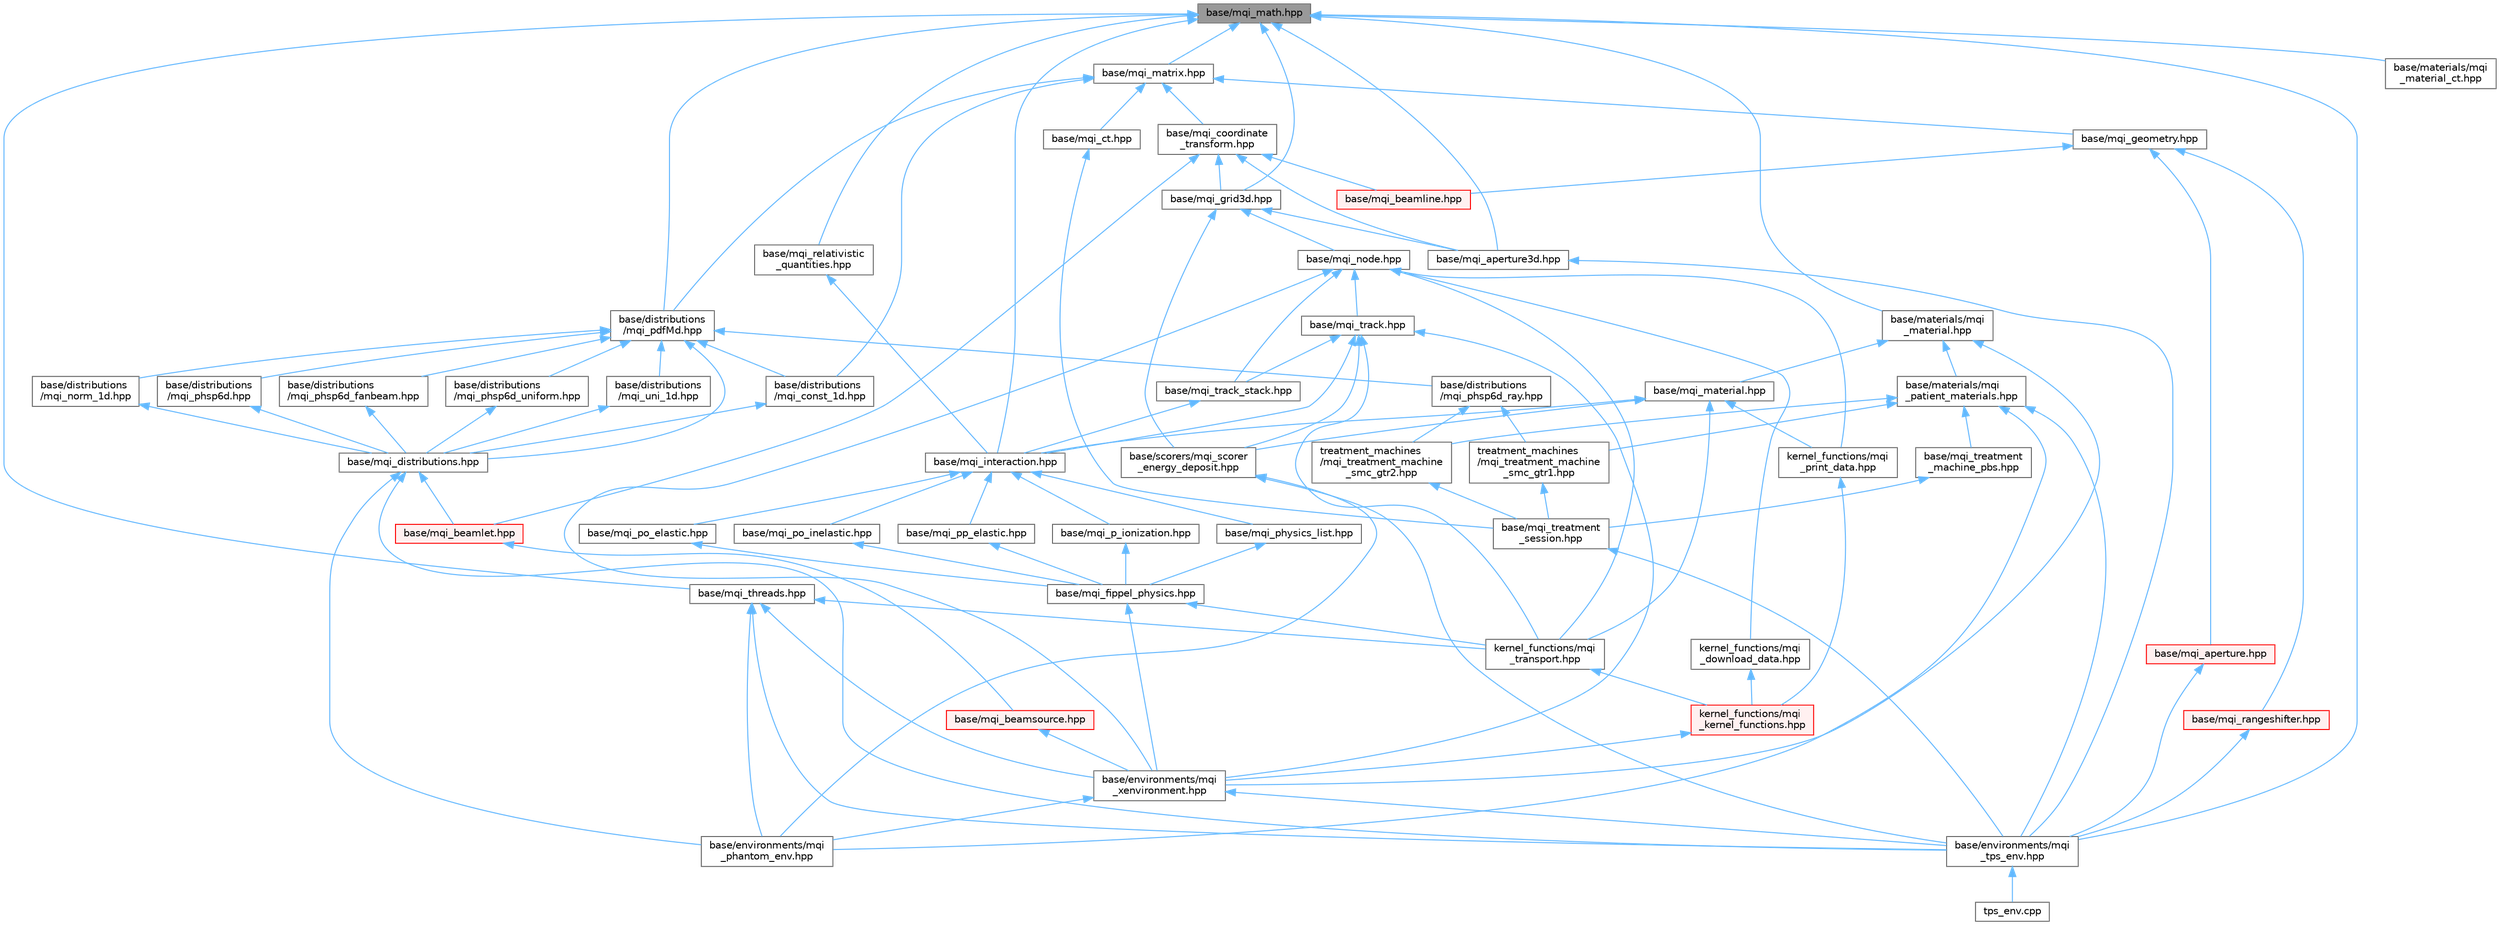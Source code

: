 digraph "base/mqi_math.hpp"
{
 // LATEX_PDF_SIZE
  bgcolor="transparent";
  edge [fontname=Helvetica,fontsize=10,labelfontname=Helvetica,labelfontsize=10];
  node [fontname=Helvetica,fontsize=10,shape=box,height=0.2,width=0.4];
  Node1 [id="Node000001",label="base/mqi_math.hpp",height=0.2,width=0.4,color="gray40", fillcolor="grey60", style="filled", fontcolor="black",tooltip="Defines mathematical constants and functions for both CPU and CUDA execution."];
  Node1 -> Node2 [id="edge1_Node000001_Node000002",dir="back",color="steelblue1",style="solid",tooltip=" "];
  Node2 [id="Node000002",label="base/distributions\l/mqi_pdfMd.hpp",height=0.2,width=0.4,color="grey40", fillcolor="white", style="filled",URL="$mqi__pdf_md_8hpp.html",tooltip="Defines the base class for M-dimensional probability distribution functions."];
  Node2 -> Node3 [id="edge2_Node000002_Node000003",dir="back",color="steelblue1",style="solid",tooltip=" "];
  Node3 [id="Node000003",label="base/distributions\l/mqi_const_1d.hpp",height=0.2,width=0.4,color="grey40", fillcolor="white", style="filled",URL="$mqi__const__1d_8hpp.html",tooltip="Defines a 1-dimensional constant probability distribution function."];
  Node3 -> Node4 [id="edge3_Node000003_Node000004",dir="back",color="steelblue1",style="solid",tooltip=" "];
  Node4 [id="Node000004",label="base/mqi_distributions.hpp",height=0.2,width=0.4,color="grey40", fillcolor="white", style="filled",URL="$mqi__distributions_8hpp.html",tooltip="A meta-header that includes all particle distribution function headers."];
  Node4 -> Node5 [id="edge4_Node000004_Node000005",dir="back",color="steelblue1",style="solid",tooltip=" "];
  Node5 [id="Node000005",label="base/environments/mqi\l_phantom_env.hpp",height=0.2,width=0.4,color="grey40", fillcolor="white", style="filled",URL="$mqi__phantom__env_8hpp.html",tooltip=" "];
  Node4 -> Node6 [id="edge5_Node000004_Node000006",dir="back",color="steelblue1",style="solid",tooltip=" "];
  Node6 [id="Node000006",label="base/environments/mqi\l_tps_env.hpp",height=0.2,width=0.4,color="grey40", fillcolor="white", style="filled",URL="$mqi__tps__env_8hpp.html",tooltip=" "];
  Node6 -> Node7 [id="edge6_Node000006_Node000007",dir="back",color="steelblue1",style="solid",tooltip=" "];
  Node7 [id="Node000007",label="tps_env.cpp",height=0.2,width=0.4,color="grey40", fillcolor="white", style="filled",URL="$tps__env_8cpp.html",tooltip="Main entry point for running a Monte Carlo simulation using the Treatment Planning System (TPS) envir..."];
  Node4 -> Node8 [id="edge7_Node000004_Node000008",dir="back",color="steelblue1",style="solid",tooltip=" "];
  Node8 [id="Node000008",label="base/mqi_beamlet.hpp",height=0.2,width=0.4,color="red", fillcolor="#FFF0F0", style="filled",URL="$mqi__beamlet_8hpp.html",tooltip="Defines a beamlet, a fundamental component of a beam model."];
  Node8 -> Node9 [id="edge8_Node000008_Node000009",dir="back",color="steelblue1",style="solid",tooltip=" "];
  Node9 [id="Node000009",label="base/mqi_beamsource.hpp",height=0.2,width=0.4,color="red", fillcolor="#FFF0F0", style="filled",URL="$mqi__beamsource_8hpp.html",tooltip="Defines a source of particles for simulation, composed of multiple beamlets."];
  Node9 -> Node10 [id="edge9_Node000009_Node000010",dir="back",color="steelblue1",style="solid",tooltip=" "];
  Node10 [id="Node000010",label="base/environments/mqi\l_xenvironment.hpp",height=0.2,width=0.4,color="grey40", fillcolor="white", style="filled",URL="$mqi__xenvironment_8hpp.html",tooltip="This file defines the x_environment class, a virtual base class for creating Monte Carlo simulation e..."];
  Node10 -> Node5 [id="edge10_Node000010_Node000005",dir="back",color="steelblue1",style="solid",tooltip=" "];
  Node10 -> Node6 [id="edge11_Node000010_Node000006",dir="back",color="steelblue1",style="solid",tooltip=" "];
  Node2 -> Node17 [id="edge12_Node000002_Node000017",dir="back",color="steelblue1",style="solid",tooltip=" "];
  Node17 [id="Node000017",label="base/distributions\l/mqi_norm_1d.hpp",height=0.2,width=0.4,color="grey40", fillcolor="white", style="filled",URL="$mqi__norm__1d_8hpp.html",tooltip="Defines a 1-dimensional normal (Gaussian) probability distribution function."];
  Node17 -> Node4 [id="edge13_Node000017_Node000004",dir="back",color="steelblue1",style="solid",tooltip=" "];
  Node2 -> Node18 [id="edge14_Node000002_Node000018",dir="back",color="steelblue1",style="solid",tooltip=" "];
  Node18 [id="Node000018",label="base/distributions\l/mqi_phsp6d.hpp",height=0.2,width=0.4,color="grey40", fillcolor="white", style="filled",URL="$mqi__phsp6d_8hpp.html",tooltip="Defines a 6-dimensional phase-space probability distribution function."];
  Node18 -> Node4 [id="edge15_Node000018_Node000004",dir="back",color="steelblue1",style="solid",tooltip=" "];
  Node2 -> Node19 [id="edge16_Node000002_Node000019",dir="back",color="steelblue1",style="solid",tooltip=" "];
  Node19 [id="Node000019",label="base/distributions\l/mqi_phsp6d_fanbeam.hpp",height=0.2,width=0.4,color="grey40", fillcolor="white", style="filled",URL="$mqi__phsp6d__fanbeam_8hpp.html",tooltip="Defines a 6-dimensional phase-space PDF for a fan beam."];
  Node19 -> Node4 [id="edge17_Node000019_Node000004",dir="back",color="steelblue1",style="solid",tooltip=" "];
  Node2 -> Node20 [id="edge18_Node000002_Node000020",dir="back",color="steelblue1",style="solid",tooltip=" "];
  Node20 [id="Node000020",label="base/distributions\l/mqi_phsp6d_ray.hpp",height=0.2,width=0.4,color="grey40", fillcolor="white", style="filled",URL="$mqi__phsp6d__ray_8hpp.html",tooltip="This file defines the phsp_6d_ray class, a 6-dimensional phase-space distribution for a ray-like sour..."];
  Node20 -> Node15 [id="edge19_Node000020_Node000015",dir="back",color="steelblue1",style="solid",tooltip=" "];
  Node15 [id="Node000015",label="treatment_machines\l/mqi_treatment_machine\l_smc_gtr1.hpp",height=0.2,width=0.4,color="grey40", fillcolor="white", style="filled",URL="$mqi__treatment__machine__smc__gtr1_8hpp.html",tooltip=" "];
  Node15 -> Node14 [id="edge20_Node000015_Node000014",dir="back",color="steelblue1",style="solid",tooltip=" "];
  Node14 [id="Node000014",label="base/mqi_treatment\l_session.hpp",height=0.2,width=0.4,color="grey40", fillcolor="white", style="filled",URL="$mqi__treatment__session_8hpp.html",tooltip=" "];
  Node14 -> Node6 [id="edge21_Node000014_Node000006",dir="back",color="steelblue1",style="solid",tooltip=" "];
  Node20 -> Node16 [id="edge22_Node000020_Node000016",dir="back",color="steelblue1",style="solid",tooltip=" "];
  Node16 [id="Node000016",label="treatment_machines\l/mqi_treatment_machine\l_smc_gtr2.hpp",height=0.2,width=0.4,color="grey40", fillcolor="white", style="filled",URL="$mqi__treatment__machine__smc__gtr2_8hpp.html",tooltip=" "];
  Node16 -> Node14 [id="edge23_Node000016_Node000014",dir="back",color="steelblue1",style="solid",tooltip=" "];
  Node2 -> Node21 [id="edge24_Node000002_Node000021",dir="back",color="steelblue1",style="solid",tooltip=" "];
  Node21 [id="Node000021",label="base/distributions\l/mqi_phsp6d_uniform.hpp",height=0.2,width=0.4,color="grey40", fillcolor="white", style="filled",URL="$mqi__phsp6d__uniform_8hpp.html",tooltip="This file defines the phsp_6d_uniform class, a 6-dimensional uniform phase-space distribution."];
  Node21 -> Node4 [id="edge25_Node000021_Node000004",dir="back",color="steelblue1",style="solid",tooltip=" "];
  Node2 -> Node22 [id="edge26_Node000002_Node000022",dir="back",color="steelblue1",style="solid",tooltip=" "];
  Node22 [id="Node000022",label="base/distributions\l/mqi_uni_1d.hpp",height=0.2,width=0.4,color="grey40", fillcolor="white", style="filled",URL="$mqi__uni__1d_8hpp.html",tooltip="This file defines the uni_1d class, a 1-dimensional uniform distribution."];
  Node22 -> Node4 [id="edge27_Node000022_Node000004",dir="back",color="steelblue1",style="solid",tooltip=" "];
  Node2 -> Node4 [id="edge28_Node000002_Node000004",dir="back",color="steelblue1",style="solid",tooltip=" "];
  Node1 -> Node6 [id="edge29_Node000001_Node000006",dir="back",color="steelblue1",style="solid",tooltip=" "];
  Node1 -> Node23 [id="edge30_Node000001_Node000023",dir="back",color="steelblue1",style="solid",tooltip=" "];
  Node23 [id="Node000023",label="base/materials/mqi\l_material.hpp",height=0.2,width=0.4,color="grey40", fillcolor="white", style="filled",URL="$materials_2mqi__material_8hpp.html",tooltip="This file defines the base class for materials and specific material implementations."];
  Node23 -> Node10 [id="edge31_Node000023_Node000010",dir="back",color="steelblue1",style="solid",tooltip=" "];
  Node23 -> Node24 [id="edge32_Node000023_Node000024",dir="back",color="steelblue1",style="solid",tooltip=" "];
  Node24 [id="Node000024",label="base/materials/mqi\l_patient_materials.hpp",height=0.2,width=0.4,color="grey40", fillcolor="white", style="filled",URL="$mqi__patient__materials_8hpp.html",tooltip="Defines the mqi::patient_material_t class for converting Hounsfield Units (HU) to material properties..."];
  Node24 -> Node5 [id="edge33_Node000024_Node000005",dir="back",color="steelblue1",style="solid",tooltip=" "];
  Node24 -> Node6 [id="edge34_Node000024_Node000006",dir="back",color="steelblue1",style="solid",tooltip=" "];
  Node24 -> Node13 [id="edge35_Node000024_Node000013",dir="back",color="steelblue1",style="solid",tooltip=" "];
  Node13 [id="Node000013",label="base/mqi_treatment\l_machine_pbs.hpp",height=0.2,width=0.4,color="grey40", fillcolor="white", style="filled",URL="$mqi__treatment__machine__pbs_8hpp.html",tooltip=" "];
  Node13 -> Node14 [id="edge36_Node000013_Node000014",dir="back",color="steelblue1",style="solid",tooltip=" "];
  Node24 -> Node15 [id="edge37_Node000024_Node000015",dir="back",color="steelblue1",style="solid",tooltip=" "];
  Node24 -> Node16 [id="edge38_Node000024_Node000016",dir="back",color="steelblue1",style="solid",tooltip=" "];
  Node23 -> Node25 [id="edge39_Node000023_Node000025",dir="back",color="steelblue1",style="solid",tooltip=" "];
  Node25 [id="Node000025",label="base/mqi_material.hpp",height=0.2,width=0.4,color="grey40", fillcolor="white", style="filled",URL="$mqi__material_8hpp.html",tooltip="Includes the necessary headers for material definitions."];
  Node25 -> Node26 [id="edge40_Node000025_Node000026",dir="back",color="steelblue1",style="solid",tooltip=" "];
  Node26 [id="Node000026",label="base/mqi_interaction.hpp",height=0.2,width=0.4,color="grey40", fillcolor="white", style="filled",URL="$mqi__interaction_8hpp.html",tooltip="Defines the abstract base class for all physics interaction models."];
  Node26 -> Node27 [id="edge41_Node000026_Node000027",dir="back",color="steelblue1",style="solid",tooltip=" "];
  Node27 [id="Node000027",label="base/mqi_p_ionization.hpp",height=0.2,width=0.4,color="grey40", fillcolor="white", style="filled",URL="$mqi__p__ionization_8hpp.html",tooltip="Defines the proton ionization interaction model using tabulated data."];
  Node27 -> Node28 [id="edge42_Node000027_Node000028",dir="back",color="steelblue1",style="solid",tooltip=" "];
  Node28 [id="Node000028",label="base/mqi_fippel_physics.hpp",height=0.2,width=0.4,color="grey40", fillcolor="white", style="filled",URL="$mqi__fippel__physics_8hpp.html",tooltip="Implements a \"physics list\" for proton transport based on the Fippel model."];
  Node28 -> Node10 [id="edge43_Node000028_Node000010",dir="back",color="steelblue1",style="solid",tooltip=" "];
  Node28 -> Node29 [id="edge44_Node000028_Node000029",dir="back",color="steelblue1",style="solid",tooltip=" "];
  Node29 [id="Node000029",label="kernel_functions/mqi\l_transport.hpp",height=0.2,width=0.4,color="grey40", fillcolor="white", style="filled",URL="$mqi__transport_8hpp.html",tooltip=" "];
  Node29 -> Node30 [id="edge45_Node000029_Node000030",dir="back",color="steelblue1",style="solid",tooltip=" "];
  Node30 [id="Node000030",label="kernel_functions/mqi\l_kernel_functions.hpp",height=0.2,width=0.4,color="red", fillcolor="#FFF0F0", style="filled",URL="$mqi__kernel__functions_8hpp.html",tooltip="A convenience header that includes all CUDA kernel-related functions for the Moqui simulation engine."];
  Node30 -> Node10 [id="edge46_Node000030_Node000010",dir="back",color="steelblue1",style="solid",tooltip=" "];
  Node26 -> Node33 [id="edge47_Node000026_Node000033",dir="back",color="steelblue1",style="solid",tooltip=" "];
  Node33 [id="Node000033",label="base/mqi_physics_list.hpp",height=0.2,width=0.4,color="grey40", fillcolor="white", style="filled",URL="$mqi__physics__list_8hpp.html",tooltip="Defines structures and classes for managing physics processes and parameters."];
  Node33 -> Node28 [id="edge48_Node000033_Node000028",dir="back",color="steelblue1",style="solid",tooltip=" "];
  Node26 -> Node34 [id="edge49_Node000026_Node000034",dir="back",color="steelblue1",style="solid",tooltip=" "];
  Node34 [id="Node000034",label="base/mqi_po_elastic.hpp",height=0.2,width=0.4,color="grey40", fillcolor="white", style="filled",URL="$mqi__po__elastic_8hpp.html",tooltip="Defines the proton-oxygen elastic scattering interaction models."];
  Node34 -> Node28 [id="edge50_Node000034_Node000028",dir="back",color="steelblue1",style="solid",tooltip=" "];
  Node26 -> Node35 [id="edge51_Node000026_Node000035",dir="back",color="steelblue1",style="solid",tooltip=" "];
  Node35 [id="Node000035",label="base/mqi_po_inelastic.hpp",height=0.2,width=0.4,color="grey40", fillcolor="white", style="filled",URL="$mqi__po__inelastic_8hpp.html",tooltip=" "];
  Node35 -> Node28 [id="edge52_Node000035_Node000028",dir="back",color="steelblue1",style="solid",tooltip=" "];
  Node26 -> Node36 [id="edge53_Node000026_Node000036",dir="back",color="steelblue1",style="solid",tooltip=" "];
  Node36 [id="Node000036",label="base/mqi_pp_elastic.hpp",height=0.2,width=0.4,color="grey40", fillcolor="white", style="filled",URL="$mqi__pp__elastic_8hpp.html",tooltip=" "];
  Node36 -> Node28 [id="edge54_Node000036_Node000028",dir="back",color="steelblue1",style="solid",tooltip=" "];
  Node25 -> Node37 [id="edge55_Node000025_Node000037",dir="back",color="steelblue1",style="solid",tooltip=" "];
  Node37 [id="Node000037",label="base/scorers/mqi_scorer\l_energy_deposit.hpp",height=0.2,width=0.4,color="grey40", fillcolor="white", style="filled",URL="$mqi__scorer__energy__deposit_8hpp.html",tooltip="Defines functions for \"scoring\" (calculating) physics quantities like dose and LET."];
  Node37 -> Node5 [id="edge56_Node000037_Node000005",dir="back",color="steelblue1",style="solid",tooltip=" "];
  Node37 -> Node6 [id="edge57_Node000037_Node000006",dir="back",color="steelblue1",style="solid",tooltip=" "];
  Node25 -> Node38 [id="edge58_Node000025_Node000038",dir="back",color="steelblue1",style="solid",tooltip=" "];
  Node38 [id="Node000038",label="kernel_functions/mqi\l_print_data.hpp",height=0.2,width=0.4,color="grey40", fillcolor="white", style="filled",URL="$mqi__print__data_8hpp.html",tooltip=" "];
  Node38 -> Node30 [id="edge59_Node000038_Node000030",dir="back",color="steelblue1",style="solid",tooltip=" "];
  Node25 -> Node29 [id="edge60_Node000025_Node000029",dir="back",color="steelblue1",style="solid",tooltip=" "];
  Node1 -> Node39 [id="edge61_Node000001_Node000039",dir="back",color="steelblue1",style="solid",tooltip=" "];
  Node39 [id="Node000039",label="base/materials/mqi\l_material_ct.hpp",height=0.2,width=0.4,color="grey40", fillcolor="white", style="filled",URL="$mqi__material__ct_8hpp.html",tooltip="This file defines the base class for materials and specific material implementations,..."];
  Node1 -> Node40 [id="edge62_Node000001_Node000040",dir="back",color="steelblue1",style="solid",tooltip=" "];
  Node40 [id="Node000040",label="base/mqi_aperture3d.hpp",height=0.2,width=0.4,color="grey40", fillcolor="white", style="filled",URL="$mqi__aperture3d_8hpp.html",tooltip="3D rectilinear grid geometry for Monte Carlo transport through an aperture."];
  Node40 -> Node6 [id="edge63_Node000040_Node000006",dir="back",color="steelblue1",style="solid",tooltip=" "];
  Node1 -> Node41 [id="edge64_Node000001_Node000041",dir="back",color="steelblue1",style="solid",tooltip=" "];
  Node41 [id="Node000041",label="base/mqi_grid3d.hpp",height=0.2,width=0.4,color="grey40", fillcolor="white", style="filled",URL="$mqi__grid3d_8hpp.html",tooltip="Defines a generic 3D rectilinear grid for Monte Carlo transport simulations."];
  Node41 -> Node40 [id="edge65_Node000041_Node000040",dir="back",color="steelblue1",style="solid",tooltip=" "];
  Node41 -> Node42 [id="edge66_Node000041_Node000042",dir="back",color="steelblue1",style="solid",tooltip=" "];
  Node42 [id="Node000042",label="base/mqi_node.hpp",height=0.2,width=0.4,color="grey40", fillcolor="white", style="filled",URL="$mqi__node_8hpp.html",tooltip="Defines the node structure for the geometry hierarchy (scene graph)."];
  Node42 -> Node10 [id="edge67_Node000042_Node000010",dir="back",color="steelblue1",style="solid",tooltip=" "];
  Node42 -> Node43 [id="edge68_Node000042_Node000043",dir="back",color="steelblue1",style="solid",tooltip=" "];
  Node43 [id="Node000043",label="base/mqi_track.hpp",height=0.2,width=0.4,color="grey40", fillcolor="white", style="filled",URL="$mqi__track_8hpp.html",tooltip=" "];
  Node43 -> Node10 [id="edge69_Node000043_Node000010",dir="back",color="steelblue1",style="solid",tooltip=" "];
  Node43 -> Node26 [id="edge70_Node000043_Node000026",dir="back",color="steelblue1",style="solid",tooltip=" "];
  Node43 -> Node44 [id="edge71_Node000043_Node000044",dir="back",color="steelblue1",style="solid",tooltip=" "];
  Node44 [id="Node000044",label="base/mqi_track_stack.hpp",height=0.2,width=0.4,color="grey40", fillcolor="white", style="filled",URL="$mqi__track__stack_8hpp.html",tooltip="Defines a fixed-size stack for managing secondary particle tracks."];
  Node44 -> Node26 [id="edge72_Node000044_Node000026",dir="back",color="steelblue1",style="solid",tooltip=" "];
  Node43 -> Node37 [id="edge73_Node000043_Node000037",dir="back",color="steelblue1",style="solid",tooltip=" "];
  Node43 -> Node29 [id="edge74_Node000043_Node000029",dir="back",color="steelblue1",style="solid",tooltip=" "];
  Node42 -> Node44 [id="edge75_Node000042_Node000044",dir="back",color="steelblue1",style="solid",tooltip=" "];
  Node42 -> Node32 [id="edge76_Node000042_Node000032",dir="back",color="steelblue1",style="solid",tooltip=" "];
  Node32 [id="Node000032",label="kernel_functions/mqi\l_download_data.hpp",height=0.2,width=0.4,color="grey40", fillcolor="white", style="filled",URL="$mqi__download__data_8hpp.html",tooltip=" "];
  Node32 -> Node30 [id="edge77_Node000032_Node000030",dir="back",color="steelblue1",style="solid",tooltip=" "];
  Node42 -> Node38 [id="edge78_Node000042_Node000038",dir="back",color="steelblue1",style="solid",tooltip=" "];
  Node42 -> Node29 [id="edge79_Node000042_Node000029",dir="back",color="steelblue1",style="solid",tooltip=" "];
  Node41 -> Node37 [id="edge80_Node000041_Node000037",dir="back",color="steelblue1",style="solid",tooltip=" "];
  Node1 -> Node26 [id="edge81_Node000001_Node000026",dir="back",color="steelblue1",style="solid",tooltip=" "];
  Node1 -> Node45 [id="edge82_Node000001_Node000045",dir="back",color="steelblue1",style="solid",tooltip=" "];
  Node45 [id="Node000045",label="base/mqi_matrix.hpp",height=0.2,width=0.4,color="grey40", fillcolor="white", style="filled",URL="$mqi__matrix_8hpp.html",tooltip="Defines 3x3 and 4x4 matrix classes for 3D transformations."];
  Node45 -> Node3 [id="edge83_Node000045_Node000003",dir="back",color="steelblue1",style="solid",tooltip=" "];
  Node45 -> Node2 [id="edge84_Node000045_Node000002",dir="back",color="steelblue1",style="solid",tooltip=" "];
  Node45 -> Node46 [id="edge85_Node000045_Node000046",dir="back",color="steelblue1",style="solid",tooltip=" "];
  Node46 [id="Node000046",label="base/mqi_coordinate\l_transform.hpp",height=0.2,width=0.4,color="grey40", fillcolor="white", style="filled",URL="$mqi__coordinate__transform_8hpp.html",tooltip="Defines a class for mapping points and vectors between different coordinate systems."];
  Node46 -> Node40 [id="edge86_Node000046_Node000040",dir="back",color="steelblue1",style="solid",tooltip=" "];
  Node46 -> Node8 [id="edge87_Node000046_Node000008",dir="back",color="steelblue1",style="solid",tooltip=" "];
  Node46 -> Node47 [id="edge88_Node000046_Node000047",dir="back",color="steelblue1",style="solid",tooltip=" "];
  Node47 [id="Node000047",label="base/mqi_beamline.hpp",height=0.2,width=0.4,color="red", fillcolor="#FFF0F0", style="filled",URL="$mqi__beamline_8hpp.html",tooltip="Defines a beamline as a collection of physical components."];
  Node46 -> Node41 [id="edge89_Node000046_Node000041",dir="back",color="steelblue1",style="solid",tooltip=" "];
  Node45 -> Node48 [id="edge90_Node000045_Node000048",dir="back",color="steelblue1",style="solid",tooltip=" "];
  Node48 [id="Node000048",label="base/mqi_ct.hpp",height=0.2,width=0.4,color="grey40", fillcolor="white", style="filled",URL="$mqi__ct_8hpp.html",tooltip="Defines a class for handling 3D Computed Tomography (CT) image data."];
  Node48 -> Node14 [id="edge91_Node000048_Node000014",dir="back",color="steelblue1",style="solid",tooltip=" "];
  Node45 -> Node49 [id="edge92_Node000045_Node000049",dir="back",color="steelblue1",style="solid",tooltip=" "];
  Node49 [id="Node000049",label="base/mqi_geometry.hpp",height=0.2,width=0.4,color="grey40", fillcolor="white", style="filled",URL="$mqi__geometry_8hpp.html",tooltip="Defines the abstract base class for all geometric components in the simulation."];
  Node49 -> Node50 [id="edge93_Node000049_Node000050",dir="back",color="steelblue1",style="solid",tooltip=" "];
  Node50 [id="Node000050",label="base/mqi_aperture.hpp",height=0.2,width=0.4,color="red", fillcolor="#FFF0F0", style="filled",URL="$mqi__aperture_8hpp.html",tooltip="Geometry model for an aperture."];
  Node50 -> Node6 [id="edge94_Node000050_Node000006",dir="back",color="steelblue1",style="solid",tooltip=" "];
  Node49 -> Node47 [id="edge95_Node000049_Node000047",dir="back",color="steelblue1",style="solid",tooltip=" "];
  Node49 -> Node51 [id="edge96_Node000049_Node000051",dir="back",color="steelblue1",style="solid",tooltip=" "];
  Node51 [id="Node000051",label="base/mqi_rangeshifter.hpp",height=0.2,width=0.4,color="red", fillcolor="#FFF0F0", style="filled",URL="$mqi__rangeshifter_8hpp.html",tooltip="Defines a range shifter, a geometric component used to modify the depth of a radiation beam."];
  Node51 -> Node6 [id="edge97_Node000051_Node000006",dir="back",color="steelblue1",style="solid",tooltip=" "];
  Node1 -> Node52 [id="edge98_Node000001_Node000052",dir="back",color="steelblue1",style="solid",tooltip=" "];
  Node52 [id="Node000052",label="base/mqi_relativistic\l_quantities.hpp",height=0.2,width=0.4,color="grey40", fillcolor="white", style="filled",URL="$mqi__relativistic__quantities_8hpp.html",tooltip="Defines a helper class for calculating and storing common relativistic kinematic quantities."];
  Node52 -> Node26 [id="edge99_Node000052_Node000026",dir="back",color="steelblue1",style="solid",tooltip=" "];
  Node1 -> Node53 [id="edge100_Node000001_Node000053",dir="back",color="steelblue1",style="solid",tooltip=" "];
  Node53 [id="Node000053",label="base/mqi_threads.hpp",height=0.2,width=0.4,color="grey40", fillcolor="white", style="filled",URL="$mqi__threads_8hpp.html",tooltip=" "];
  Node53 -> Node5 [id="edge101_Node000053_Node000005",dir="back",color="steelblue1",style="solid",tooltip=" "];
  Node53 -> Node6 [id="edge102_Node000053_Node000006",dir="back",color="steelblue1",style="solid",tooltip=" "];
  Node53 -> Node10 [id="edge103_Node000053_Node000010",dir="back",color="steelblue1",style="solid",tooltip=" "];
  Node53 -> Node29 [id="edge104_Node000053_Node000029",dir="back",color="steelblue1",style="solid",tooltip=" "];
}
